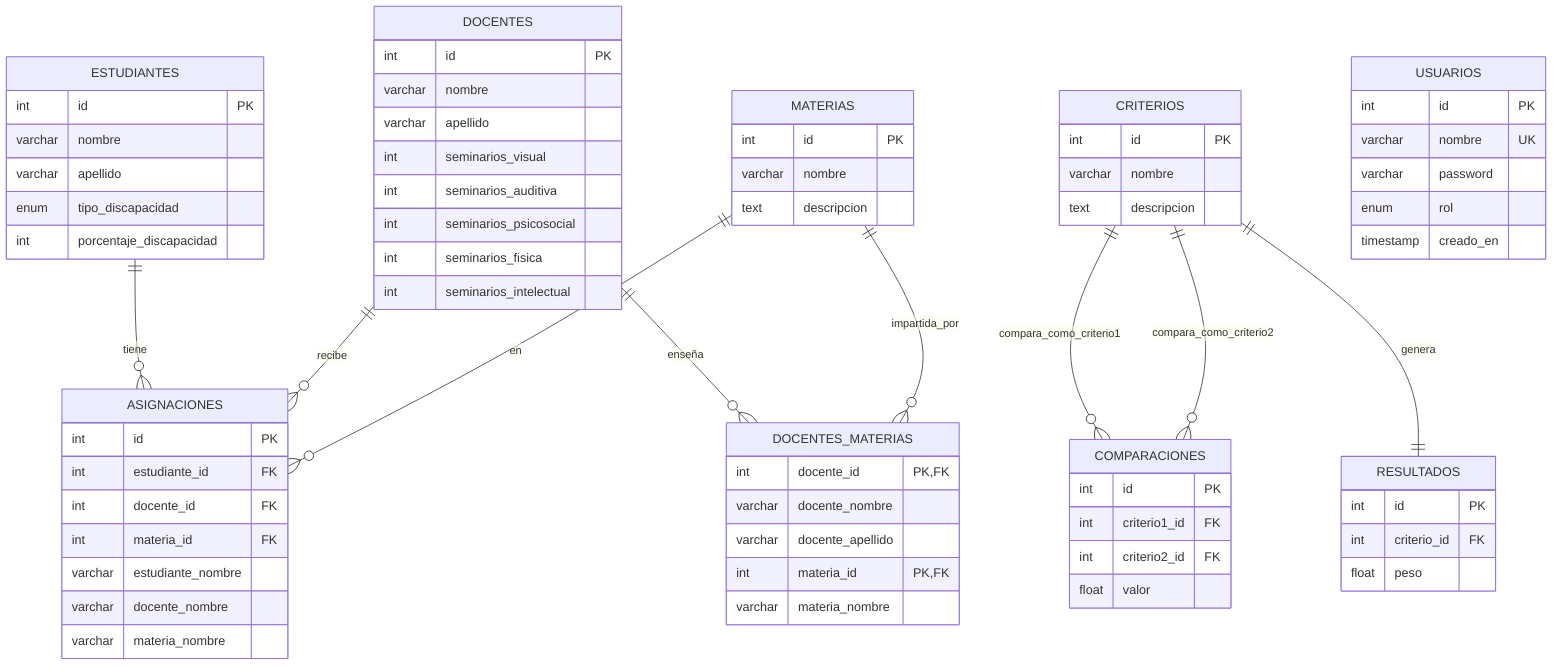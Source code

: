 erDiagram
    ESTUDIANTES {
        int id PK
        varchar nombre
        varchar apellido
        enum tipo_discapacidad
        int porcentaje_discapacidad
    }
    
    DOCENTES {
        int id PK
        varchar nombre
        varchar apellido
        int seminarios_visual
        int seminarios_auditiva
        int seminarios_psicosocial
        int seminarios_fisica
        int seminarios_intelectual
    }
    
    MATERIAS {
        int id PK
        varchar nombre
        text descripcion
    }
    
    CRITERIOS {
        int id PK
        varchar nombre
        text descripcion
    }
    
    USUARIOS {
        int id PK
        varchar nombre UK
        varchar password
        enum rol
        timestamp creado_en
    }
    
    ASIGNACIONES {
        int id PK
        int estudiante_id FK
        int docente_id FK
        int materia_id FK
        varchar estudiante_nombre
        varchar docente_nombre
        varchar materia_nombre
    }
    
    DOCENTES_MATERIAS {
        int docente_id PK,FK
        varchar docente_nombre
        varchar docente_apellido
        int materia_id PK,FK
        varchar materia_nombre
    }
    
    COMPARACIONES {
        int id PK
        int criterio1_id FK
        int criterio2_id FK
        float valor
    }
    
    RESULTADOS {
        int id PK
        int criterio_id FK
        float peso
    }
    
    %% Relaciones principales
    ESTUDIANTES ||--o{ ASIGNACIONES : "tiene"
    DOCENTES ||--o{ ASIGNACIONES : "recibe"
    MATERIAS ||--o{ ASIGNACIONES : "en"
    
    %% Relación muchos a muchos entre docentes y materias
    DOCENTES ||--o{ DOCENTES_MATERIAS : "enseña"
    MATERIAS ||--o{ DOCENTES_MATERIAS : "impartida_por"
    
    %% Relaciones para el sistema de criterios AHP
    CRITERIOS ||--o{ COMPARACIONES : "compara_como_criterio1"
    CRITERIOS ||--o{ COMPARACIONES : "compara_como_criterio2"
    CRITERIOS ||--|| RESULTADOS : "genera"